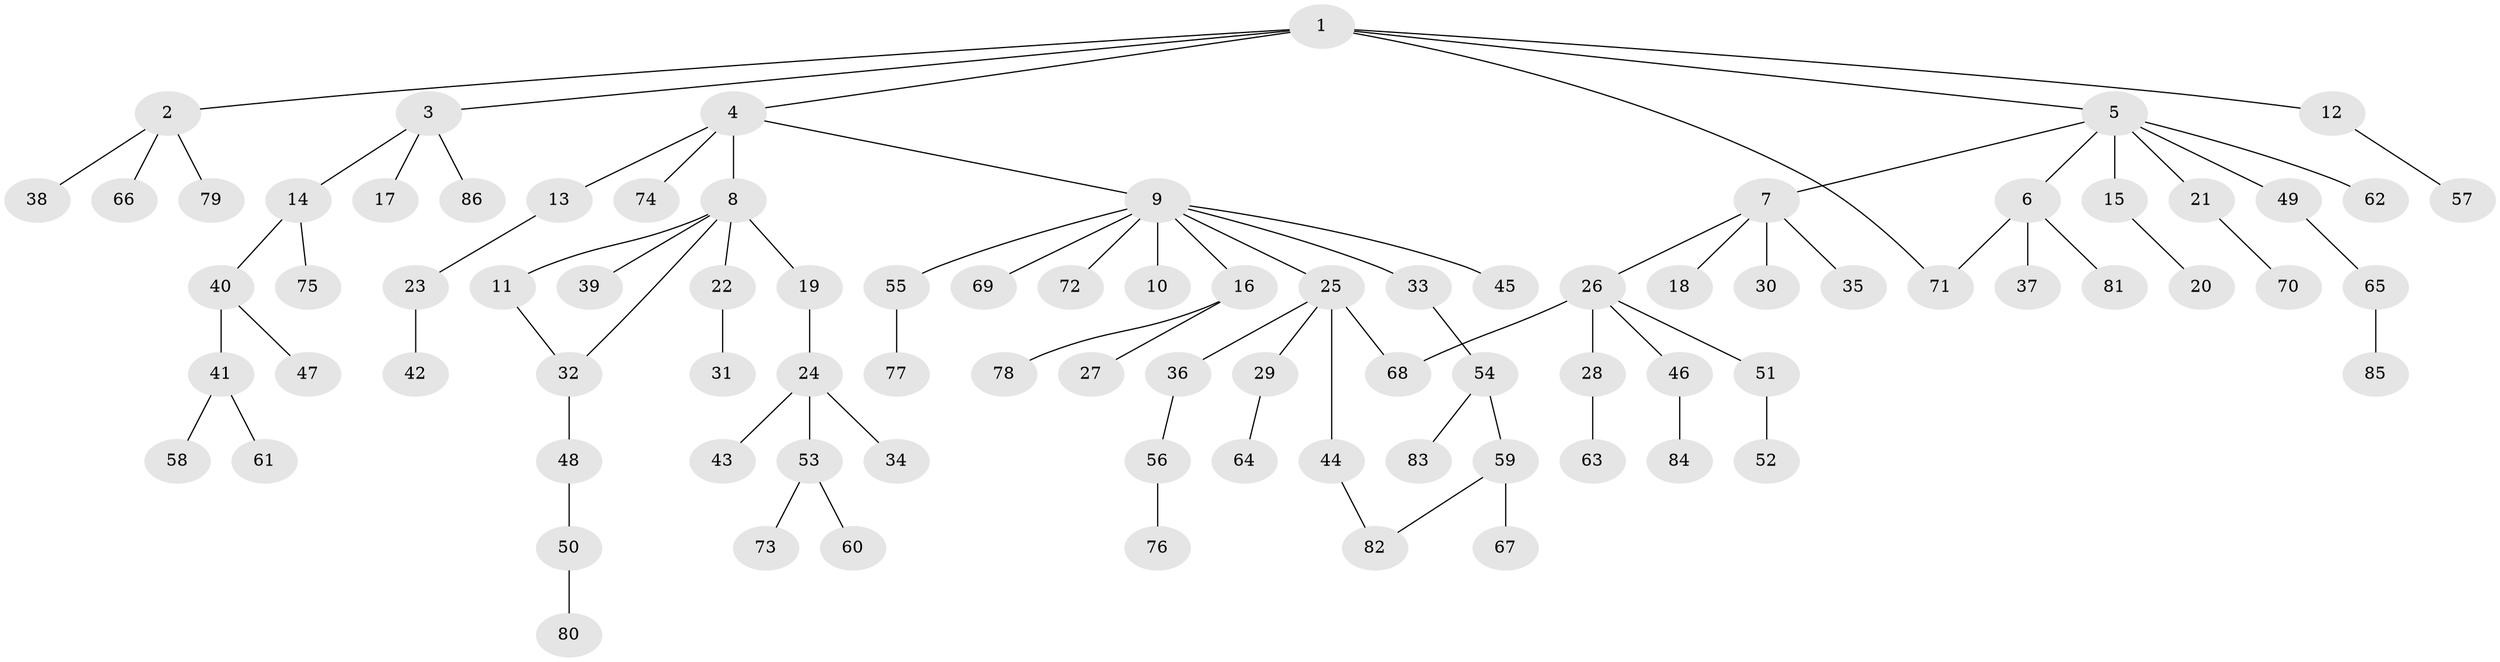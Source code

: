 // Generated by graph-tools (version 1.1) at 2025/13/03/09/25 04:13:38]
// undirected, 86 vertices, 89 edges
graph export_dot {
graph [start="1"]
  node [color=gray90,style=filled];
  1;
  2;
  3;
  4;
  5;
  6;
  7;
  8;
  9;
  10;
  11;
  12;
  13;
  14;
  15;
  16;
  17;
  18;
  19;
  20;
  21;
  22;
  23;
  24;
  25;
  26;
  27;
  28;
  29;
  30;
  31;
  32;
  33;
  34;
  35;
  36;
  37;
  38;
  39;
  40;
  41;
  42;
  43;
  44;
  45;
  46;
  47;
  48;
  49;
  50;
  51;
  52;
  53;
  54;
  55;
  56;
  57;
  58;
  59;
  60;
  61;
  62;
  63;
  64;
  65;
  66;
  67;
  68;
  69;
  70;
  71;
  72;
  73;
  74;
  75;
  76;
  77;
  78;
  79;
  80;
  81;
  82;
  83;
  84;
  85;
  86;
  1 -- 2;
  1 -- 3;
  1 -- 4;
  1 -- 5;
  1 -- 12;
  1 -- 71;
  2 -- 38;
  2 -- 66;
  2 -- 79;
  3 -- 14;
  3 -- 17;
  3 -- 86;
  4 -- 8;
  4 -- 9;
  4 -- 13;
  4 -- 74;
  5 -- 6;
  5 -- 7;
  5 -- 15;
  5 -- 21;
  5 -- 49;
  5 -- 62;
  6 -- 37;
  6 -- 71;
  6 -- 81;
  7 -- 18;
  7 -- 26;
  7 -- 30;
  7 -- 35;
  8 -- 11;
  8 -- 19;
  8 -- 22;
  8 -- 32;
  8 -- 39;
  9 -- 10;
  9 -- 16;
  9 -- 25;
  9 -- 33;
  9 -- 45;
  9 -- 55;
  9 -- 69;
  9 -- 72;
  11 -- 32;
  12 -- 57;
  13 -- 23;
  14 -- 40;
  14 -- 75;
  15 -- 20;
  16 -- 27;
  16 -- 78;
  19 -- 24;
  21 -- 70;
  22 -- 31;
  23 -- 42;
  24 -- 34;
  24 -- 43;
  24 -- 53;
  25 -- 29;
  25 -- 36;
  25 -- 44;
  25 -- 68;
  26 -- 28;
  26 -- 46;
  26 -- 51;
  26 -- 68;
  28 -- 63;
  29 -- 64;
  32 -- 48;
  33 -- 54;
  36 -- 56;
  40 -- 41;
  40 -- 47;
  41 -- 58;
  41 -- 61;
  44 -- 82;
  46 -- 84;
  48 -- 50;
  49 -- 65;
  50 -- 80;
  51 -- 52;
  53 -- 60;
  53 -- 73;
  54 -- 59;
  54 -- 83;
  55 -- 77;
  56 -- 76;
  59 -- 67;
  59 -- 82;
  65 -- 85;
}
